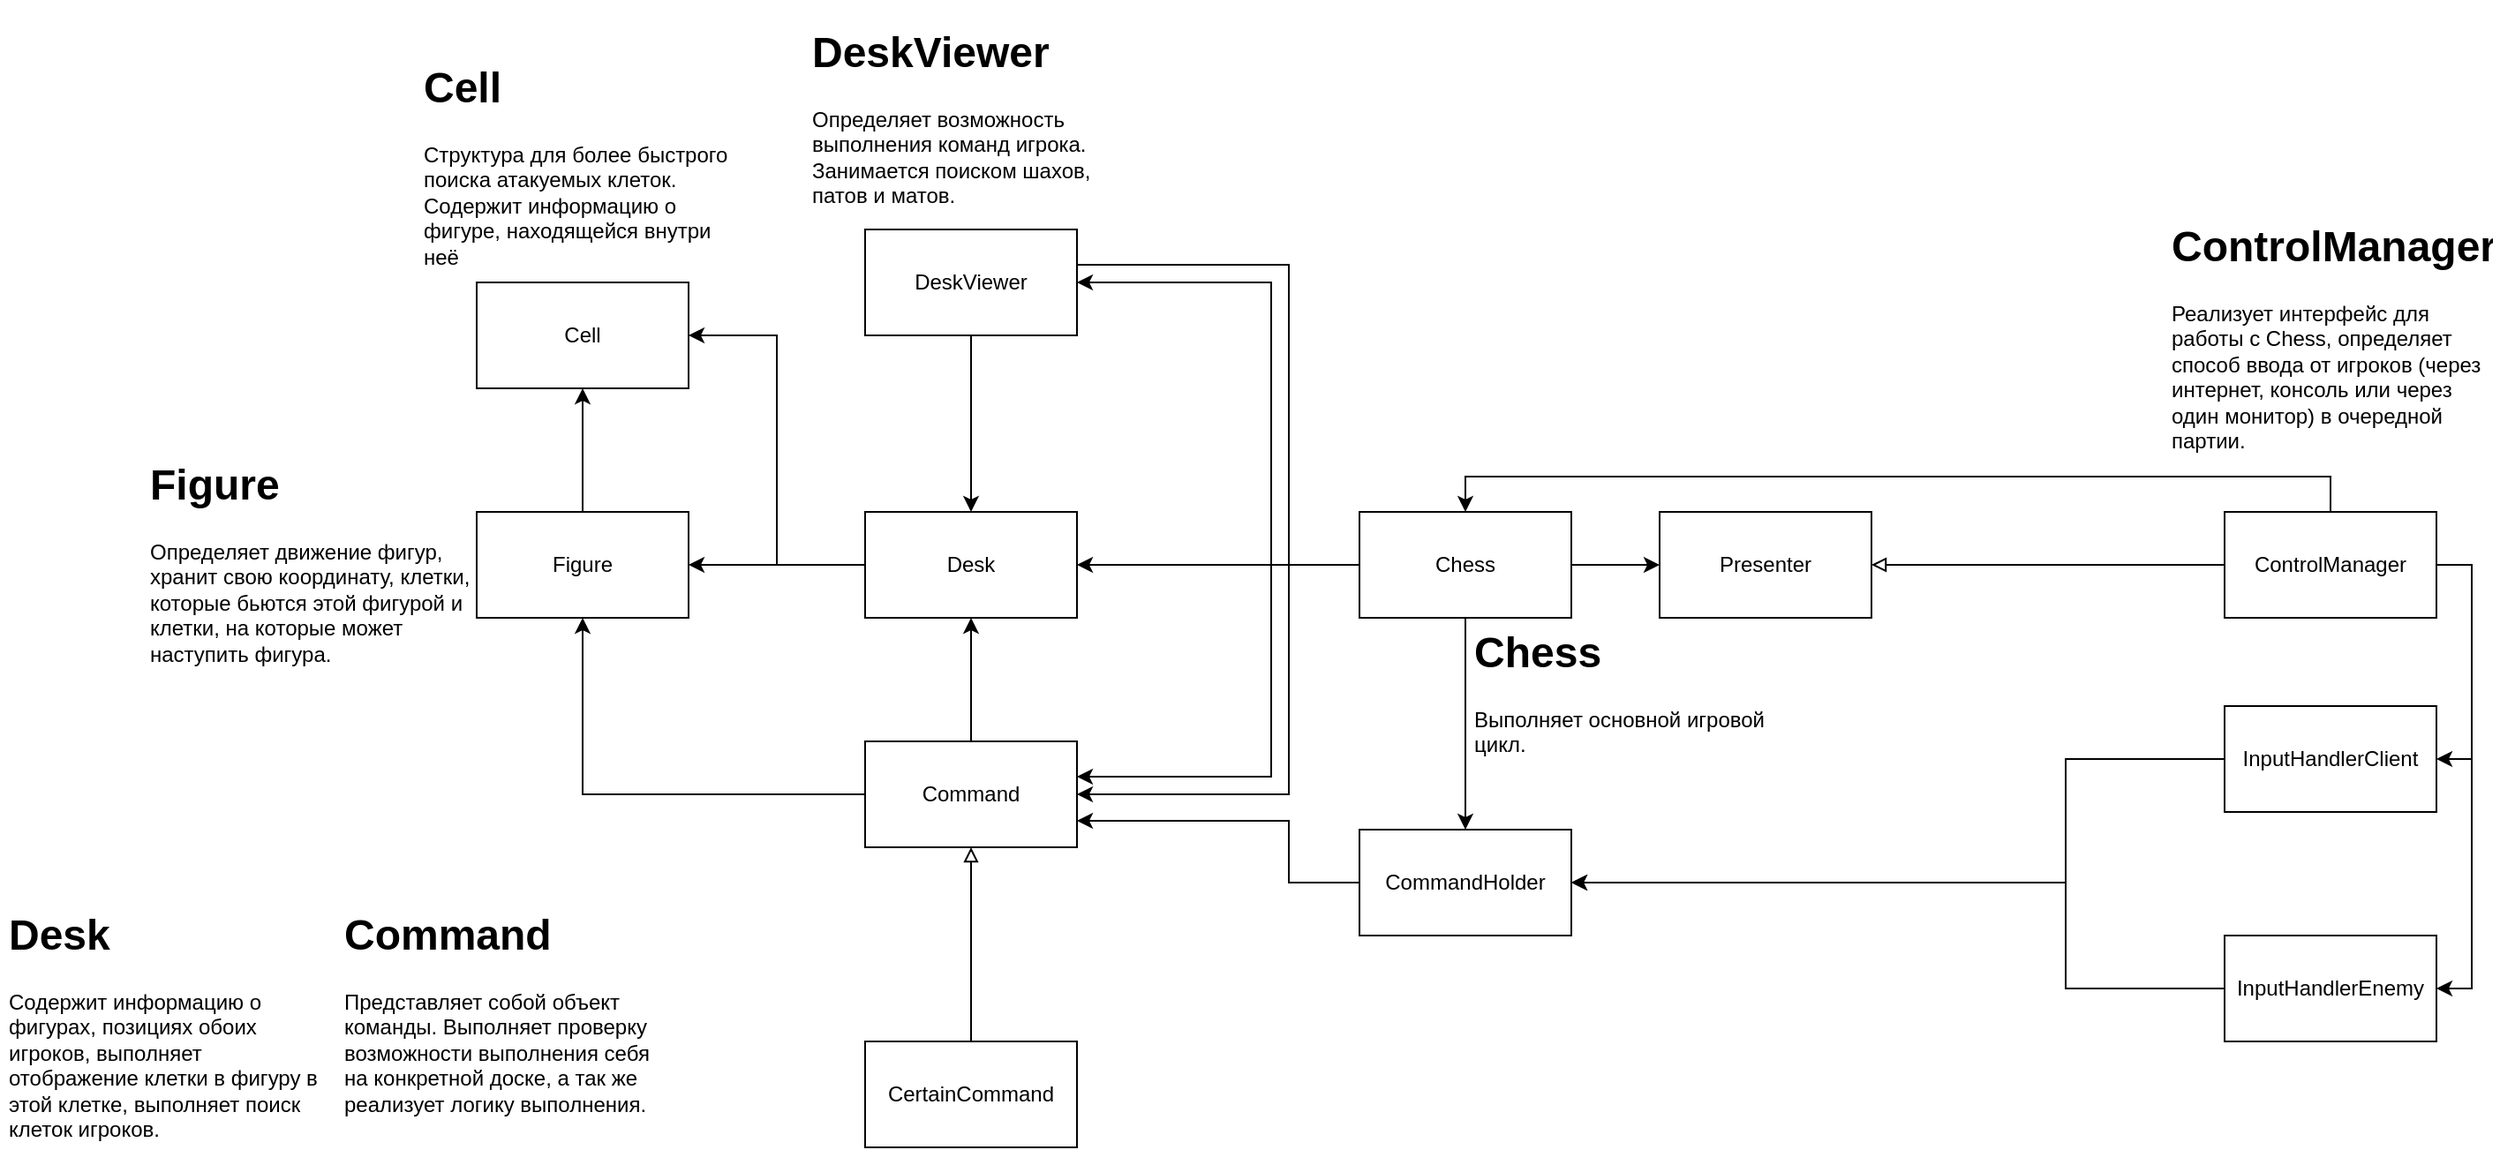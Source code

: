 <mxfile version="16.5.1" type="device"><diagram name="Page-1" id="6133507b-19e7-1e82-6fc7-422aa6c4b21f"><mxGraphModel dx="1050" dy="645" grid="1" gridSize="10" guides="1" tooltips="1" connect="1" arrows="1" fold="1" page="1" pageScale="1" pageWidth="1100" pageHeight="850" background="none" math="0" shadow="0"><root><mxCell id="0"/><mxCell id="1" parent="0"/><mxCell id="Mah4Cthac4amuCJo4cIC-11" style="edgeStyle=orthogonalEdgeStyle;rounded=0;orthogonalLoop=1;jettySize=auto;html=1;entryX=1;entryY=0.5;entryDx=0;entryDy=0;" parent="1" source="zx5wp0q-WG7376Kkhswd-1" target="zx5wp0q-WG7376Kkhswd-3" edge="1"><mxGeometry relative="1" as="geometry"/></mxCell><mxCell id="Mah4Cthac4amuCJo4cIC-12" style="edgeStyle=orthogonalEdgeStyle;rounded=0;orthogonalLoop=1;jettySize=auto;html=1;entryX=1;entryY=0.5;entryDx=0;entryDy=0;" parent="1" source="zx5wp0q-WG7376Kkhswd-1" target="zx5wp0q-WG7376Kkhswd-6" edge="1"><mxGeometry relative="1" as="geometry"><Array as="points"><mxPoint x="720" y="420"/><mxPoint x="720" y="260"/></Array></mxGeometry></mxCell><mxCell id="Mah4Cthac4amuCJo4cIC-13" style="edgeStyle=orthogonalEdgeStyle;rounded=0;orthogonalLoop=1;jettySize=auto;html=1;entryX=1;entryY=0.322;entryDx=0;entryDy=0;entryPerimeter=0;" parent="1" source="zx5wp0q-WG7376Kkhswd-1" target="Mah4Cthac4amuCJo4cIC-1" edge="1"><mxGeometry relative="1" as="geometry"><Array as="points"><mxPoint x="720" y="420"/><mxPoint x="720" y="540"/><mxPoint x="610" y="540"/></Array></mxGeometry></mxCell><mxCell id="Mah4Cthac4amuCJo4cIC-18" style="edgeStyle=orthogonalEdgeStyle;rounded=0;orthogonalLoop=1;jettySize=auto;html=1;entryX=0.5;entryY=0;entryDx=0;entryDy=0;" parent="1" source="zx5wp0q-WG7376Kkhswd-1" target="Mah4Cthac4amuCJo4cIC-17" edge="1"><mxGeometry relative="1" as="geometry"><mxPoint x="830" y="560" as="targetPoint"/></mxGeometry></mxCell><mxCell id="w_P5d10pVG8PxOj7oUZr-16" style="edgeStyle=orthogonalEdgeStyle;rounded=0;orthogonalLoop=1;jettySize=auto;html=1;entryX=0;entryY=0.5;entryDx=0;entryDy=0;endArrow=classic;endFill=1;" edge="1" parent="1" source="zx5wp0q-WG7376Kkhswd-1" target="w_P5d10pVG8PxOj7oUZr-10"><mxGeometry relative="1" as="geometry"/></mxCell><mxCell id="zx5wp0q-WG7376Kkhswd-1" value="Chess" style="rounded=0;whiteSpace=wrap;html=1;" parent="1" vertex="1"><mxGeometry x="770" y="390" width="120" height="60" as="geometry"/></mxCell><mxCell id="zx5wp0q-WG7376Kkhswd-2" value="&lt;h1&gt;Chess&lt;/h1&gt;&lt;div&gt;Выполняет основной игровой цикл.&lt;/div&gt;" style="text;html=1;strokeColor=none;fillColor=none;spacing=5;spacingTop=-20;whiteSpace=wrap;overflow=hidden;rounded=0;" parent="1" vertex="1"><mxGeometry x="830" y="450" width="190" height="100" as="geometry"/></mxCell><mxCell id="zx5wp0q-WG7376Kkhswd-10" style="edgeStyle=orthogonalEdgeStyle;rounded=0;orthogonalLoop=1;jettySize=auto;html=1;entryX=1;entryY=0.5;entryDx=0;entryDy=0;" parent="1" source="zx5wp0q-WG7376Kkhswd-3" target="zx5wp0q-WG7376Kkhswd-9" edge="1"><mxGeometry relative="1" as="geometry"/></mxCell><mxCell id="868uzMIVkWOXG8AGP2dc-3" style="edgeStyle=orthogonalEdgeStyle;rounded=0;orthogonalLoop=1;jettySize=auto;html=1;entryX=1;entryY=0.5;entryDx=0;entryDy=0;" parent="1" source="zx5wp0q-WG7376Kkhswd-3" target="868uzMIVkWOXG8AGP2dc-1" edge="1"><mxGeometry relative="1" as="geometry"/></mxCell><mxCell id="zx5wp0q-WG7376Kkhswd-3" value="Desk" style="rounded=0;whiteSpace=wrap;html=1;" parent="1" vertex="1"><mxGeometry x="490" y="390" width="120" height="60" as="geometry"/></mxCell><mxCell id="zx5wp0q-WG7376Kkhswd-5" value="&lt;h1&gt;Desk&lt;/h1&gt;&lt;div&gt;Содержит информацию о фигурах, позициях обоих игроков, выполняет отображение клетки в фигуру в этой клетке, выполняет поиск клеток игроков.&lt;/div&gt;" style="text;html=1;strokeColor=none;fillColor=none;spacing=5;spacingTop=-20;whiteSpace=wrap;overflow=hidden;rounded=0;" parent="1" vertex="1"><mxGeometry y="610" width="190" height="140" as="geometry"/></mxCell><mxCell id="Mah4Cthac4amuCJo4cIC-10" style="edgeStyle=orthogonalEdgeStyle;rounded=0;orthogonalLoop=1;jettySize=auto;html=1;entryX=0.5;entryY=0;entryDx=0;entryDy=0;" parent="1" source="zx5wp0q-WG7376Kkhswd-6" target="zx5wp0q-WG7376Kkhswd-3" edge="1"><mxGeometry relative="1" as="geometry"/></mxCell><mxCell id="Mah4Cthac4amuCJo4cIC-16" style="edgeStyle=orthogonalEdgeStyle;rounded=0;orthogonalLoop=1;jettySize=auto;html=1;entryX=1;entryY=0.5;entryDx=0;entryDy=0;" parent="1" source="zx5wp0q-WG7376Kkhswd-6" target="Mah4Cthac4amuCJo4cIC-1" edge="1"><mxGeometry relative="1" as="geometry"><mxPoint x="610" y="560" as="targetPoint"/><Array as="points"><mxPoint x="730" y="250"/><mxPoint x="730" y="550"/></Array></mxGeometry></mxCell><mxCell id="zx5wp0q-WG7376Kkhswd-6" value="DeskViewer" style="rounded=0;whiteSpace=wrap;html=1;" parent="1" vertex="1"><mxGeometry x="490" y="230" width="120" height="60" as="geometry"/></mxCell><mxCell id="zx5wp0q-WG7376Kkhswd-8" value="&lt;h1&gt;DeskViewer&lt;/h1&gt;&lt;div&gt;Определяет возможность выполнения команд игрока. Занимается поиском шахов, патов и матов.&lt;/div&gt;" style="text;html=1;strokeColor=none;fillColor=none;spacing=5;spacingTop=-20;whiteSpace=wrap;overflow=hidden;rounded=0;" parent="1" vertex="1"><mxGeometry x="455" y="110" width="190" height="120" as="geometry"/></mxCell><mxCell id="868uzMIVkWOXG8AGP2dc-5" style="edgeStyle=orthogonalEdgeStyle;rounded=0;orthogonalLoop=1;jettySize=auto;html=1;entryX=0.5;entryY=1;entryDx=0;entryDy=0;" parent="1" source="zx5wp0q-WG7376Kkhswd-9" target="868uzMIVkWOXG8AGP2dc-1" edge="1"><mxGeometry relative="1" as="geometry"/></mxCell><mxCell id="zx5wp0q-WG7376Kkhswd-9" value="Figure" style="rounded=0;whiteSpace=wrap;html=1;" parent="1" vertex="1"><mxGeometry x="270" y="390" width="120" height="60" as="geometry"/></mxCell><mxCell id="zx5wp0q-WG7376Kkhswd-11" value="&lt;h1&gt;Figure&lt;/h1&gt;&lt;div&gt;Определяет движение фигур, хранит свою координату, клетки, которые бьются этой фигурой и клетки, на которые может наступить фигура.&lt;/div&gt;" style="text;html=1;strokeColor=none;fillColor=none;spacing=5;spacingTop=-20;whiteSpace=wrap;overflow=hidden;rounded=0;" parent="1" vertex="1"><mxGeometry x="80" y="355" width="190" height="130" as="geometry"/></mxCell><mxCell id="868uzMIVkWOXG8AGP2dc-1" value="Cell" style="rounded=0;whiteSpace=wrap;html=1;" parent="1" vertex="1"><mxGeometry x="270" y="260" width="120" height="60" as="geometry"/></mxCell><mxCell id="868uzMIVkWOXG8AGP2dc-4" value="&lt;h1&gt;Cell&lt;/h1&gt;&lt;div&gt;Структура для более быстрого поиска атакуемых клеток. Содержит информацию о фигуре, находящейся внутри неё&lt;/div&gt;" style="text;html=1;strokeColor=none;fillColor=none;spacing=5;spacingTop=-20;whiteSpace=wrap;overflow=hidden;rounded=0;" parent="1" vertex="1"><mxGeometry x="235" y="130" width="190" height="130" as="geometry"/></mxCell><mxCell id="Mah4Cthac4amuCJo4cIC-2" style="edgeStyle=orthogonalEdgeStyle;rounded=0;orthogonalLoop=1;jettySize=auto;html=1;entryX=0.5;entryY=1;entryDx=0;entryDy=0;" parent="1" source="Mah4Cthac4amuCJo4cIC-1" target="zx5wp0q-WG7376Kkhswd-3" edge="1"><mxGeometry relative="1" as="geometry"/></mxCell><mxCell id="Mah4Cthac4amuCJo4cIC-15" style="edgeStyle=orthogonalEdgeStyle;rounded=0;orthogonalLoop=1;jettySize=auto;html=1;" parent="1" source="Mah4Cthac4amuCJo4cIC-1" target="zx5wp0q-WG7376Kkhswd-9" edge="1"><mxGeometry relative="1" as="geometry"/></mxCell><mxCell id="Mah4Cthac4amuCJo4cIC-1" value="Command" style="rounded=0;whiteSpace=wrap;html=1;" parent="1" vertex="1"><mxGeometry x="490" y="520" width="120" height="60" as="geometry"/></mxCell><mxCell id="w_P5d10pVG8PxOj7oUZr-9" style="edgeStyle=orthogonalEdgeStyle;rounded=0;orthogonalLoop=1;jettySize=auto;html=1;entryX=1;entryY=0.75;entryDx=0;entryDy=0;" edge="1" parent="1" source="Mah4Cthac4amuCJo4cIC-17" target="Mah4Cthac4amuCJo4cIC-1"><mxGeometry relative="1" as="geometry"><Array as="points"><mxPoint x="730" y="600"/><mxPoint x="730" y="565"/></Array></mxGeometry></mxCell><mxCell id="Mah4Cthac4amuCJo4cIC-17" value="CommandHolder" style="rounded=0;whiteSpace=wrap;html=1;" parent="1" vertex="1"><mxGeometry x="770" y="570" width="120" height="60" as="geometry"/></mxCell><mxCell id="Mah4Cthac4amuCJo4cIC-23" value="&lt;h1&gt;Command&lt;/h1&gt;&lt;div&gt;Представляет собой объект команды. Выполняет проверку возможности выполнения себя на конкретной доске, а так же реализует логику выполнения.&lt;/div&gt;" style="text;html=1;strokeColor=none;fillColor=none;spacing=5;spacingTop=-20;whiteSpace=wrap;overflow=hidden;rounded=0;" parent="1" vertex="1"><mxGeometry x="190" y="610" width="190" height="140" as="geometry"/></mxCell><mxCell id="Mah4Cthac4amuCJo4cIC-28" style="edgeStyle=orthogonalEdgeStyle;rounded=0;orthogonalLoop=1;jettySize=auto;html=1;entryX=0.5;entryY=1;entryDx=0;entryDy=0;endArrow=block;endFill=0;" parent="1" source="Mah4Cthac4amuCJo4cIC-27" target="Mah4Cthac4amuCJo4cIC-1" edge="1"><mxGeometry relative="1" as="geometry"/></mxCell><mxCell id="Mah4Cthac4amuCJo4cIC-27" value="CertainCommand" style="rounded=0;whiteSpace=wrap;html=1;" parent="1" vertex="1"><mxGeometry x="490" y="690" width="120" height="60" as="geometry"/></mxCell><mxCell id="w_P5d10pVG8PxOj7oUZr-7" style="edgeStyle=orthogonalEdgeStyle;rounded=0;orthogonalLoop=1;jettySize=auto;html=1;entryX=1;entryY=0.5;entryDx=0;entryDy=0;" edge="1" parent="1" source="w_P5d10pVG8PxOj7oUZr-1" target="w_P5d10pVG8PxOj7oUZr-2"><mxGeometry relative="1" as="geometry"><Array as="points"><mxPoint x="1400" y="420"/><mxPoint x="1400" y="530"/></Array></mxGeometry></mxCell><mxCell id="w_P5d10pVG8PxOj7oUZr-8" style="edgeStyle=orthogonalEdgeStyle;rounded=0;orthogonalLoop=1;jettySize=auto;html=1;entryX=1;entryY=0.5;entryDx=0;entryDy=0;" edge="1" parent="1" source="w_P5d10pVG8PxOj7oUZr-1" target="w_P5d10pVG8PxOj7oUZr-3"><mxGeometry relative="1" as="geometry"><Array as="points"><mxPoint x="1400" y="420"/><mxPoint x="1400" y="660"/></Array></mxGeometry></mxCell><mxCell id="w_P5d10pVG8PxOj7oUZr-17" style="edgeStyle=orthogonalEdgeStyle;rounded=0;orthogonalLoop=1;jettySize=auto;html=1;endArrow=block;endFill=0;" edge="1" parent="1" source="w_P5d10pVG8PxOj7oUZr-1" target="w_P5d10pVG8PxOj7oUZr-10"><mxGeometry relative="1" as="geometry"/></mxCell><mxCell id="w_P5d10pVG8PxOj7oUZr-18" style="edgeStyle=orthogonalEdgeStyle;rounded=0;orthogonalLoop=1;jettySize=auto;html=1;entryX=0.5;entryY=0;entryDx=0;entryDy=0;endArrow=classic;endFill=1;" edge="1" parent="1" source="w_P5d10pVG8PxOj7oUZr-1" target="zx5wp0q-WG7376Kkhswd-1"><mxGeometry relative="1" as="geometry"><Array as="points"><mxPoint x="1320" y="370"/><mxPoint x="830" y="370"/></Array></mxGeometry></mxCell><mxCell id="w_P5d10pVG8PxOj7oUZr-1" value="ControlManager" style="rounded=0;whiteSpace=wrap;html=1;" vertex="1" parent="1"><mxGeometry x="1260" y="390" width="120" height="60" as="geometry"/></mxCell><mxCell id="w_P5d10pVG8PxOj7oUZr-5" style="edgeStyle=orthogonalEdgeStyle;rounded=0;orthogonalLoop=1;jettySize=auto;html=1;entryX=1;entryY=0.5;entryDx=0;entryDy=0;" edge="1" parent="1" source="w_P5d10pVG8PxOj7oUZr-2" target="Mah4Cthac4amuCJo4cIC-17"><mxGeometry relative="1" as="geometry"><Array as="points"><mxPoint x="1170" y="530"/><mxPoint x="1170" y="600"/></Array></mxGeometry></mxCell><mxCell id="w_P5d10pVG8PxOj7oUZr-2" value="InputHandlerClient" style="rounded=0;whiteSpace=wrap;html=1;" vertex="1" parent="1"><mxGeometry x="1260" y="500" width="120" height="60" as="geometry"/></mxCell><mxCell id="w_P5d10pVG8PxOj7oUZr-6" style="edgeStyle=orthogonalEdgeStyle;rounded=0;orthogonalLoop=1;jettySize=auto;html=1;entryX=1;entryY=0.5;entryDx=0;entryDy=0;" edge="1" parent="1" source="w_P5d10pVG8PxOj7oUZr-3" target="Mah4Cthac4amuCJo4cIC-17"><mxGeometry relative="1" as="geometry"><Array as="points"><mxPoint x="1170" y="660"/><mxPoint x="1170" y="600"/></Array></mxGeometry></mxCell><mxCell id="w_P5d10pVG8PxOj7oUZr-3" value="InputHandlerEnemy" style="rounded=0;whiteSpace=wrap;html=1;" vertex="1" parent="1"><mxGeometry x="1260" y="630" width="120" height="60" as="geometry"/></mxCell><mxCell id="w_P5d10pVG8PxOj7oUZr-10" value="Presenter" style="rounded=0;whiteSpace=wrap;html=1;" vertex="1" parent="1"><mxGeometry x="940" y="390" width="120" height="60" as="geometry"/></mxCell><mxCell id="w_P5d10pVG8PxOj7oUZr-13" value="&lt;h1&gt;ControlManager&lt;/h1&gt;&lt;div&gt;Реализует интерфейс для работы с Chess, определяет способ ввода от игроков (через интернет, консоль или через один монитор) в очередной партии.&amp;nbsp;&lt;/div&gt;" style="text;html=1;strokeColor=none;fillColor=none;spacing=5;spacingTop=-20;whiteSpace=wrap;overflow=hidden;rounded=0;" vertex="1" parent="1"><mxGeometry x="1225" y="220" width="190" height="140" as="geometry"/></mxCell></root></mxGraphModel></diagram></mxfile>